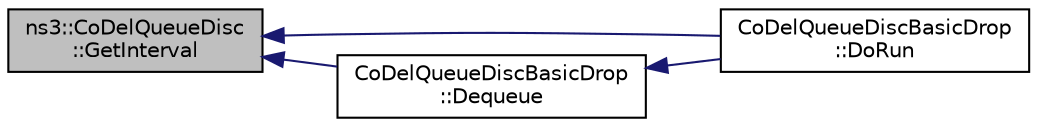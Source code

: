 digraph "ns3::CoDelQueueDisc::GetInterval"
{
  edge [fontname="Helvetica",fontsize="10",labelfontname="Helvetica",labelfontsize="10"];
  node [fontname="Helvetica",fontsize="10",shape=record];
  rankdir="LR";
  Node1 [label="ns3::CoDelQueueDisc\l::GetInterval",height=0.2,width=0.4,color="black", fillcolor="grey75", style="filled", fontcolor="black"];
  Node1 -> Node2 [dir="back",color="midnightblue",fontsize="10",style="solid"];
  Node2 [label="CoDelQueueDiscBasicDrop\l::DoRun",height=0.2,width=0.4,color="black", fillcolor="white", style="filled",URL="$de/d26/classCoDelQueueDiscBasicDrop.html#ac7338aa80772388f2e8cadb8d975ac13",tooltip="Implementation to actually run this TestCase. "];
  Node1 -> Node3 [dir="back",color="midnightblue",fontsize="10",style="solid"];
  Node3 [label="CoDelQueueDiscBasicDrop\l::Dequeue",height=0.2,width=0.4,color="black", fillcolor="white", style="filled",URL="$de/d26/classCoDelQueueDiscBasicDrop.html#ab858662db8af1c6f181bd0d01d44ce48"];
  Node3 -> Node2 [dir="back",color="midnightblue",fontsize="10",style="solid"];
}
